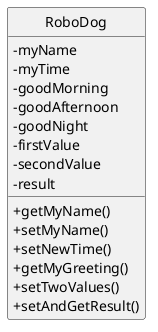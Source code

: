 @startuml Robodogクラス図
skinparam classAttributeIconSize 0
hide circle

class RoboDog {
 -myName
 -myTime
 -goodMorning
 -goodAfternoon 
 -goodNight
 -firstValue
 -secondValue
 -result

 +getMyName()
 +setMyName()
 +setNewTime()
 +getMyGreeting()
 +setTwoValues()
 +setAndGetResult()
}

@enduml
